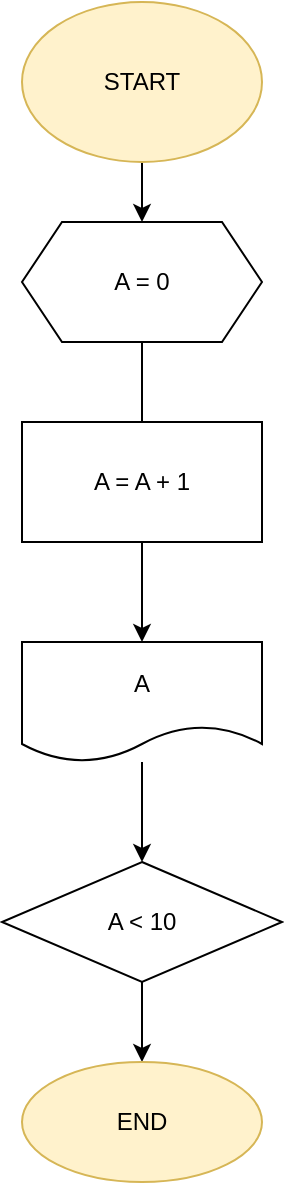 <mxfile version="20.3.3" type="github">
  <diagram id="C5RBs43oDa-KdzZeNtuy" name="Page-1">
    <mxGraphModel dx="1360" dy="802" grid="1" gridSize="10" guides="1" tooltips="1" connect="1" arrows="1" fold="1" page="1" pageScale="1" pageWidth="827" pageHeight="1169" math="0" shadow="0">
      <root>
        <mxCell id="WIyWlLk6GJQsqaUBKTNV-0" />
        <mxCell id="WIyWlLk6GJQsqaUBKTNV-1" parent="WIyWlLk6GJQsqaUBKTNV-0" />
        <mxCell id="4-kbsPjbHaBsGWFxS_dJ-5" value="" style="edgeStyle=orthogonalEdgeStyle;rounded=0;orthogonalLoop=1;jettySize=auto;html=1;" edge="1" parent="WIyWlLk6GJQsqaUBKTNV-1" source="4-kbsPjbHaBsGWFxS_dJ-0">
          <mxGeometry relative="1" as="geometry">
            <mxPoint x="220" y="280" as="targetPoint" />
          </mxGeometry>
        </mxCell>
        <mxCell id="4-kbsPjbHaBsGWFxS_dJ-0" value="A = 0" style="shape=hexagon;perimeter=hexagonPerimeter2;whiteSpace=wrap;html=1;fixedSize=1;" vertex="1" parent="WIyWlLk6GJQsqaUBKTNV-1">
          <mxGeometry x="160" y="160" width="120" height="60" as="geometry" />
        </mxCell>
        <mxCell id="4-kbsPjbHaBsGWFxS_dJ-7" value="" style="edgeStyle=orthogonalEdgeStyle;rounded=0;orthogonalLoop=1;jettySize=auto;html=1;" edge="1" parent="WIyWlLk6GJQsqaUBKTNV-1" source="4-kbsPjbHaBsGWFxS_dJ-4" target="4-kbsPjbHaBsGWFxS_dJ-6">
          <mxGeometry relative="1" as="geometry" />
        </mxCell>
        <mxCell id="4-kbsPjbHaBsGWFxS_dJ-4" value="A = A + 1" style="whiteSpace=wrap;html=1;" vertex="1" parent="WIyWlLk6GJQsqaUBKTNV-1">
          <mxGeometry x="160" y="260" width="120" height="60" as="geometry" />
        </mxCell>
        <mxCell id="4-kbsPjbHaBsGWFxS_dJ-9" value="" style="edgeStyle=orthogonalEdgeStyle;rounded=0;orthogonalLoop=1;jettySize=auto;html=1;" edge="1" parent="WIyWlLk6GJQsqaUBKTNV-1" source="4-kbsPjbHaBsGWFxS_dJ-6" target="4-kbsPjbHaBsGWFxS_dJ-8">
          <mxGeometry relative="1" as="geometry" />
        </mxCell>
        <mxCell id="4-kbsPjbHaBsGWFxS_dJ-15" style="edgeStyle=orthogonalEdgeStyle;rounded=0;orthogonalLoop=1;jettySize=auto;html=1;exitX=0.5;exitY=0;exitDx=0;exitDy=0;" edge="1" parent="WIyWlLk6GJQsqaUBKTNV-1" source="4-kbsPjbHaBsGWFxS_dJ-6">
          <mxGeometry relative="1" as="geometry">
            <mxPoint x="220" y="370" as="targetPoint" />
          </mxGeometry>
        </mxCell>
        <mxCell id="4-kbsPjbHaBsGWFxS_dJ-6" value="A" style="shape=document;whiteSpace=wrap;html=1;boundedLbl=1;" vertex="1" parent="WIyWlLk6GJQsqaUBKTNV-1">
          <mxGeometry x="160" y="370" width="120" height="60" as="geometry" />
        </mxCell>
        <mxCell id="4-kbsPjbHaBsGWFxS_dJ-11" value="" style="edgeStyle=orthogonalEdgeStyle;rounded=0;orthogonalLoop=1;jettySize=auto;html=1;" edge="1" parent="WIyWlLk6GJQsqaUBKTNV-1" source="4-kbsPjbHaBsGWFxS_dJ-8" target="4-kbsPjbHaBsGWFxS_dJ-10">
          <mxGeometry relative="1" as="geometry" />
        </mxCell>
        <mxCell id="4-kbsPjbHaBsGWFxS_dJ-8" value="A &amp;lt; 10" style="rhombus;whiteSpace=wrap;html=1;" vertex="1" parent="WIyWlLk6GJQsqaUBKTNV-1">
          <mxGeometry x="150" y="480" width="140" height="60" as="geometry" />
        </mxCell>
        <mxCell id="4-kbsPjbHaBsGWFxS_dJ-10" value="END" style="ellipse;whiteSpace=wrap;html=1;fillColor=#fff2cc;strokeColor=#d6b656;" vertex="1" parent="WIyWlLk6GJQsqaUBKTNV-1">
          <mxGeometry x="160" y="580" width="120" height="60" as="geometry" />
        </mxCell>
        <mxCell id="4-kbsPjbHaBsGWFxS_dJ-14" value="" style="edgeStyle=orthogonalEdgeStyle;rounded=0;orthogonalLoop=1;jettySize=auto;html=1;" edge="1" parent="WIyWlLk6GJQsqaUBKTNV-1" source="4-kbsPjbHaBsGWFxS_dJ-12" target="4-kbsPjbHaBsGWFxS_dJ-0">
          <mxGeometry relative="1" as="geometry" />
        </mxCell>
        <mxCell id="4-kbsPjbHaBsGWFxS_dJ-12" value="START" style="ellipse;whiteSpace=wrap;html=1;fillColor=#fff2cc;strokeColor=#d6b656;" vertex="1" parent="WIyWlLk6GJQsqaUBKTNV-1">
          <mxGeometry x="160" y="50" width="120" height="80" as="geometry" />
        </mxCell>
      </root>
    </mxGraphModel>
  </diagram>
</mxfile>

